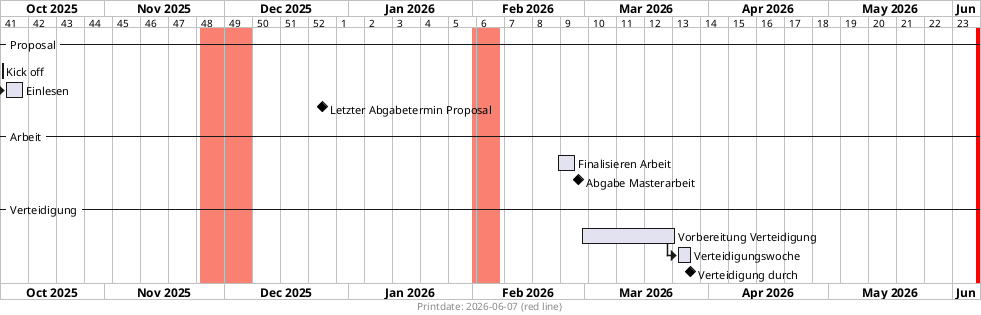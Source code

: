 @startgantt Zeitplan Masterarbeit
' SETUP
printscale weekly
today is colored in red
Project starts 2025-10-06

footer Printdate: %date("YYYY-MM-dd") (red line)
 
' HOLIDAYS
2025-11-25 to 2025-12-07 are named [Ferien]
2025-11-25 to 2025-12-07 are colored in salmon

2026-02-01 to 2026-02-07 are named [Skilager]
2026-02-01 to 2026-02-07 are colored in salmon
2026-02-01 to 2026-02-07 is closed 

-- Proposal --
[Kick off] requires 1 days

then [Einlesen] requires 5 days
[Letzter Abgabetermin Proposal] happens 2025-12-25



-- Arbeit --


'[Termine mit Validatoren planen] requires 5 days
'[Code schreiben] requires 5 days
'[Validierung] requires 5 days


[Finalisieren Arbeit] starts at 2026-02-22 and requires 5 days

[Abgabe Masterarbeit] happens 2026-02-27

-- Verteidigung --
[Vorbereitung Verteidigung] starts at 2026-02-28 and ends at 2026-03-23
then [Verteidigungswoche] ends 2026-03-27
[Verteidigung durch] happens 2026-03-27

@endgantt